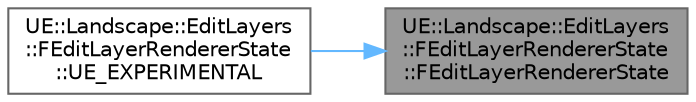 digraph "UE::Landscape::EditLayers::FEditLayerRendererState::FEditLayerRendererState"
{
 // INTERACTIVE_SVG=YES
 // LATEX_PDF_SIZE
  bgcolor="transparent";
  edge [fontname=Helvetica,fontsize=10,labelfontname=Helvetica,labelfontsize=10];
  node [fontname=Helvetica,fontsize=10,shape=box,height=0.2,width=0.4];
  rankdir="RL";
  Node1 [id="Node000001",label="UE::Landscape::EditLayers\l::FEditLayerRendererState\l::FEditLayerRendererState",height=0.2,width=0.4,color="gray40", fillcolor="grey60", style="filled", fontcolor="black",tooltip=" "];
  Node1 -> Node2 [id="edge1_Node000001_Node000002",dir="back",color="steelblue1",style="solid",tooltip=" "];
  Node2 [id="Node000002",label="UE::Landscape::EditLayers\l::FEditLayerRendererState\l::UE_EXPERIMENTAL",height=0.2,width=0.4,color="grey40", fillcolor="white", style="filled",URL="$da/dfc/classUE_1_1Landscape_1_1EditLayers_1_1FEditLayerRendererState.html#aa0374b3fe29940b1fb451d4d7c2e6efe",tooltip=" "];
}

